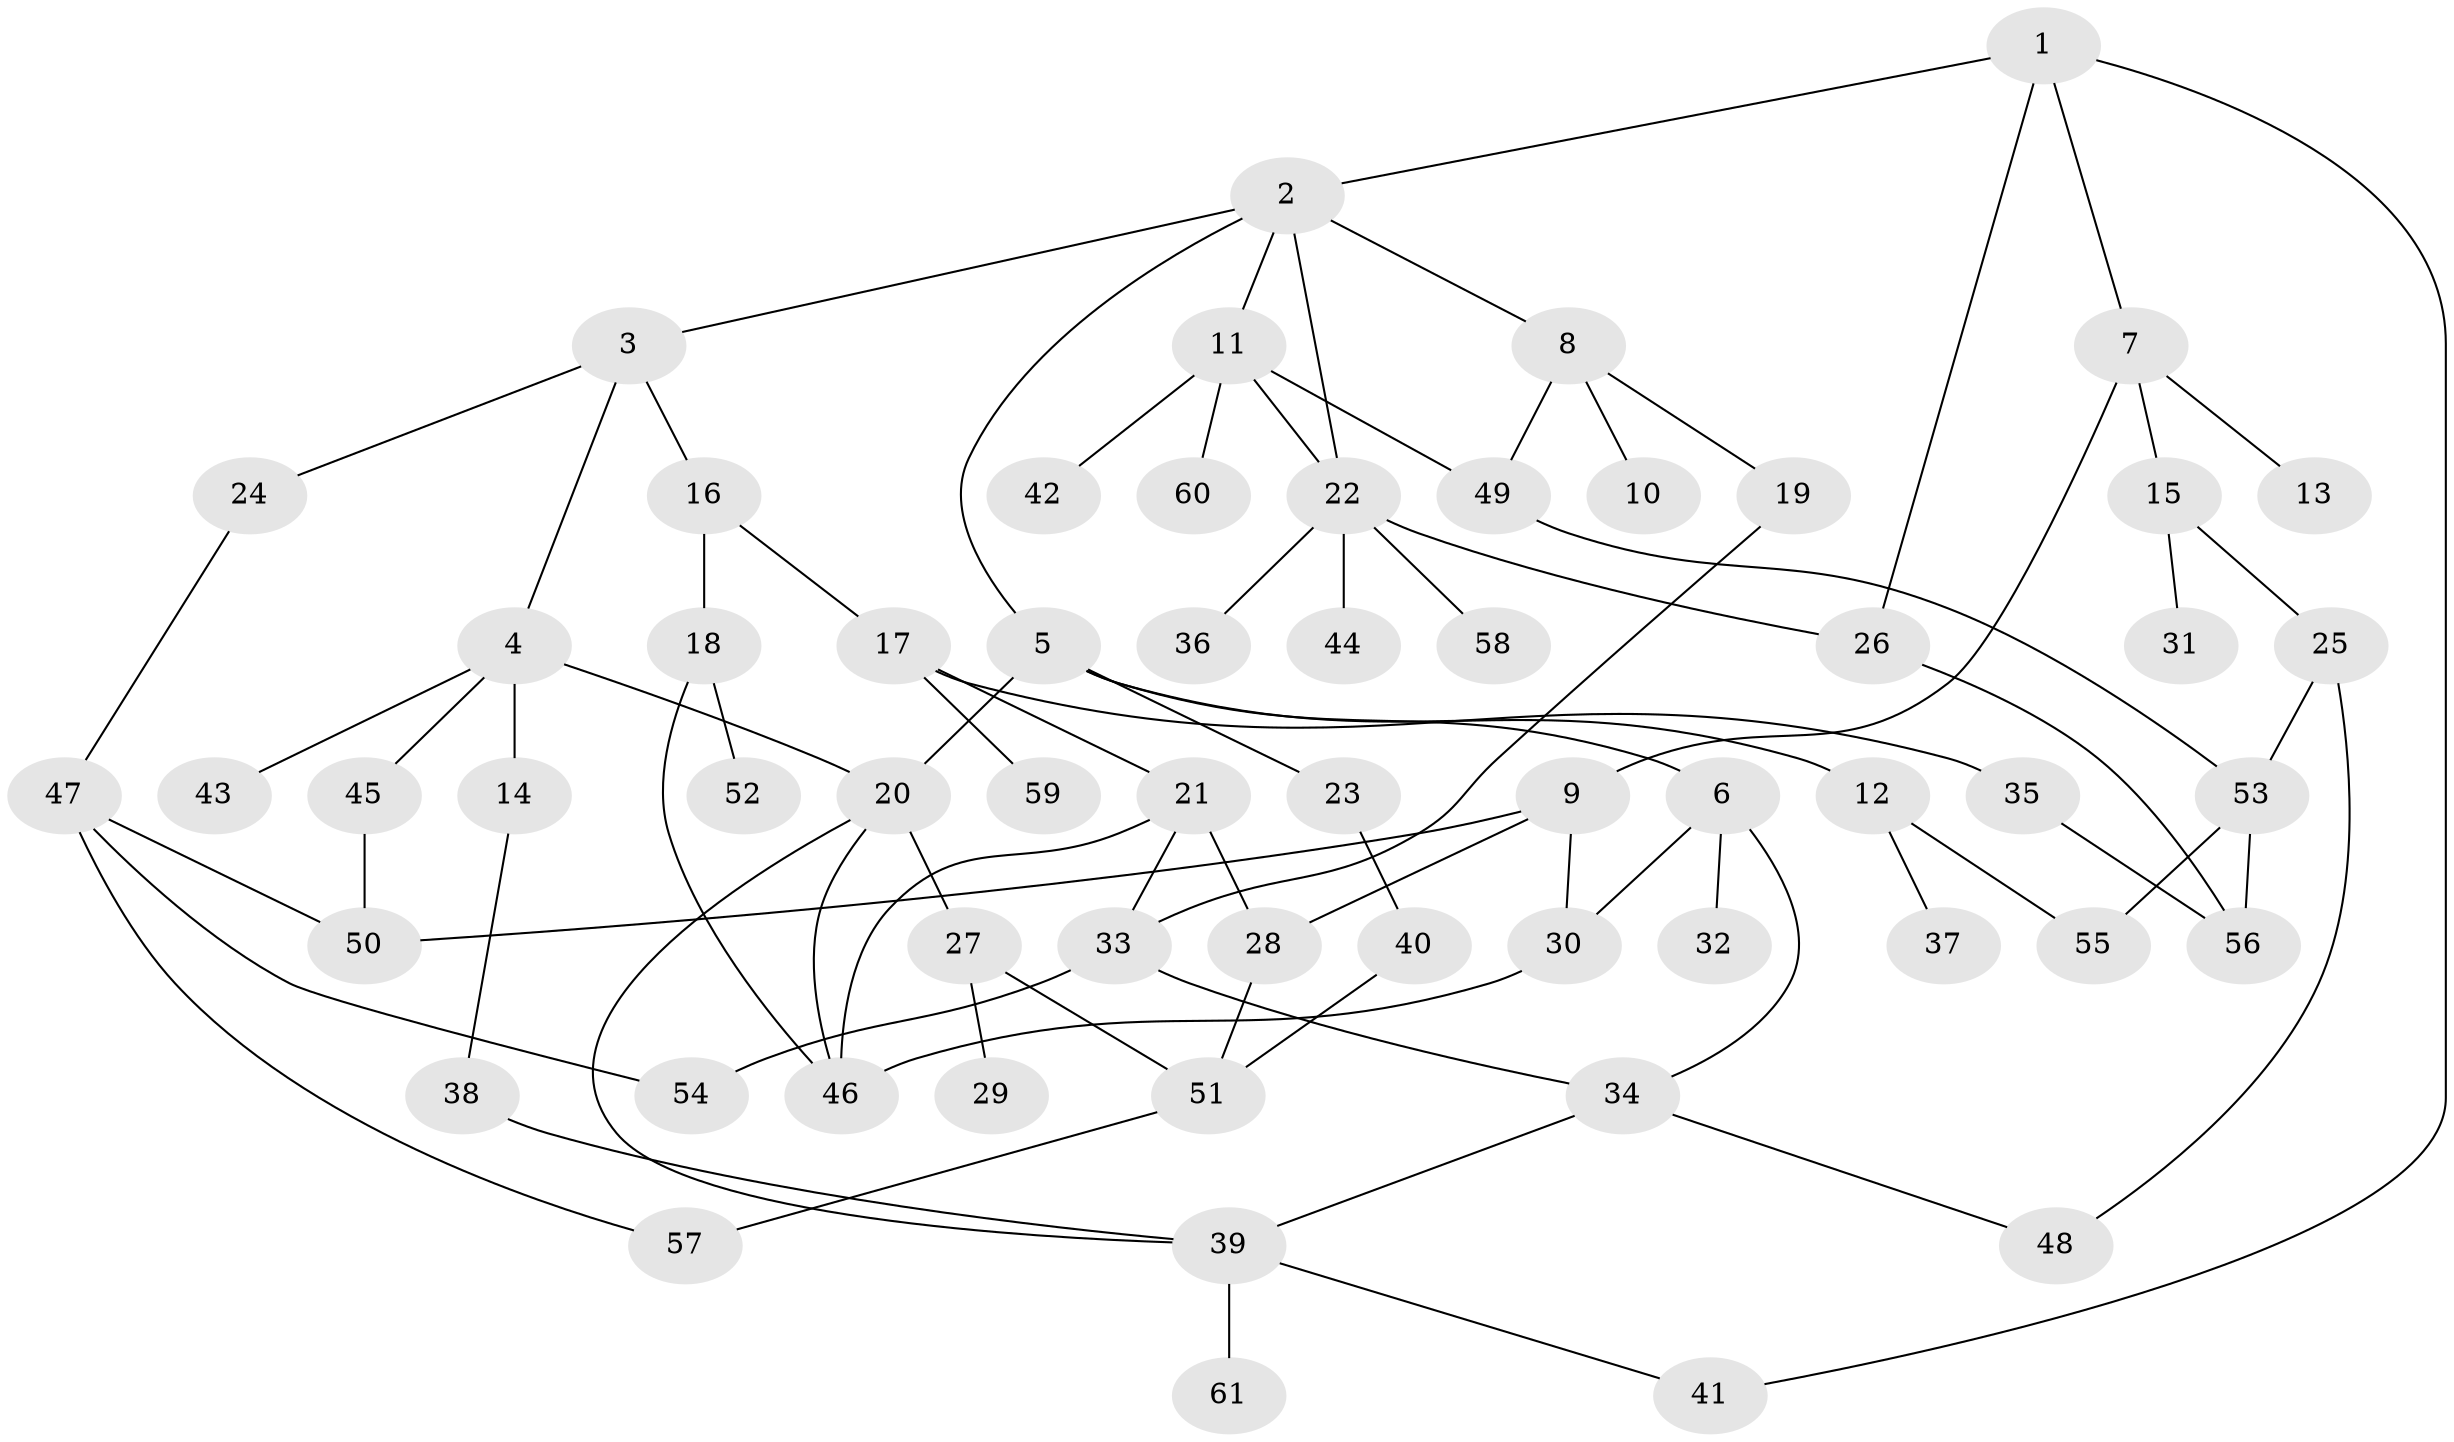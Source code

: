 // coarse degree distribution, {8: 0.09523809523809523, 3: 0.3333333333333333, 6: 0.047619047619047616, 4: 0.2857142857142857, 9: 0.047619047619047616, 2: 0.09523809523809523, 5: 0.047619047619047616, 1: 0.047619047619047616}
// Generated by graph-tools (version 1.1) at 2025/35/03/04/25 23:35:59]
// undirected, 61 vertices, 85 edges
graph export_dot {
  node [color=gray90,style=filled];
  1;
  2;
  3;
  4;
  5;
  6;
  7;
  8;
  9;
  10;
  11;
  12;
  13;
  14;
  15;
  16;
  17;
  18;
  19;
  20;
  21;
  22;
  23;
  24;
  25;
  26;
  27;
  28;
  29;
  30;
  31;
  32;
  33;
  34;
  35;
  36;
  37;
  38;
  39;
  40;
  41;
  42;
  43;
  44;
  45;
  46;
  47;
  48;
  49;
  50;
  51;
  52;
  53;
  54;
  55;
  56;
  57;
  58;
  59;
  60;
  61;
  1 -- 2;
  1 -- 7;
  1 -- 26;
  1 -- 41;
  2 -- 3;
  2 -- 5;
  2 -- 8;
  2 -- 11;
  2 -- 22;
  3 -- 4;
  3 -- 16;
  3 -- 24;
  4 -- 14;
  4 -- 20;
  4 -- 43;
  4 -- 45;
  5 -- 6;
  5 -- 12;
  5 -- 23;
  5 -- 20;
  6 -- 32;
  6 -- 34;
  6 -- 30;
  7 -- 9;
  7 -- 13;
  7 -- 15;
  8 -- 10;
  8 -- 19;
  8 -- 49;
  9 -- 30;
  9 -- 28;
  9 -- 50;
  11 -- 22;
  11 -- 42;
  11 -- 60;
  11 -- 49;
  12 -- 37;
  12 -- 55;
  14 -- 38;
  15 -- 25;
  15 -- 31;
  16 -- 17;
  16 -- 18;
  17 -- 21;
  17 -- 35;
  17 -- 59;
  18 -- 52;
  18 -- 46;
  19 -- 33;
  20 -- 27;
  20 -- 39;
  20 -- 46;
  21 -- 28;
  21 -- 33;
  21 -- 46;
  22 -- 36;
  22 -- 44;
  22 -- 58;
  22 -- 26;
  23 -- 40;
  24 -- 47;
  25 -- 48;
  25 -- 53;
  26 -- 56;
  27 -- 29;
  27 -- 51;
  28 -- 51;
  30 -- 46;
  33 -- 54;
  33 -- 34;
  34 -- 48;
  34 -- 39;
  35 -- 56;
  38 -- 39;
  39 -- 61;
  39 -- 41;
  40 -- 51;
  45 -- 50;
  47 -- 54;
  47 -- 50;
  47 -- 57;
  49 -- 53;
  51 -- 57;
  53 -- 55;
  53 -- 56;
}

